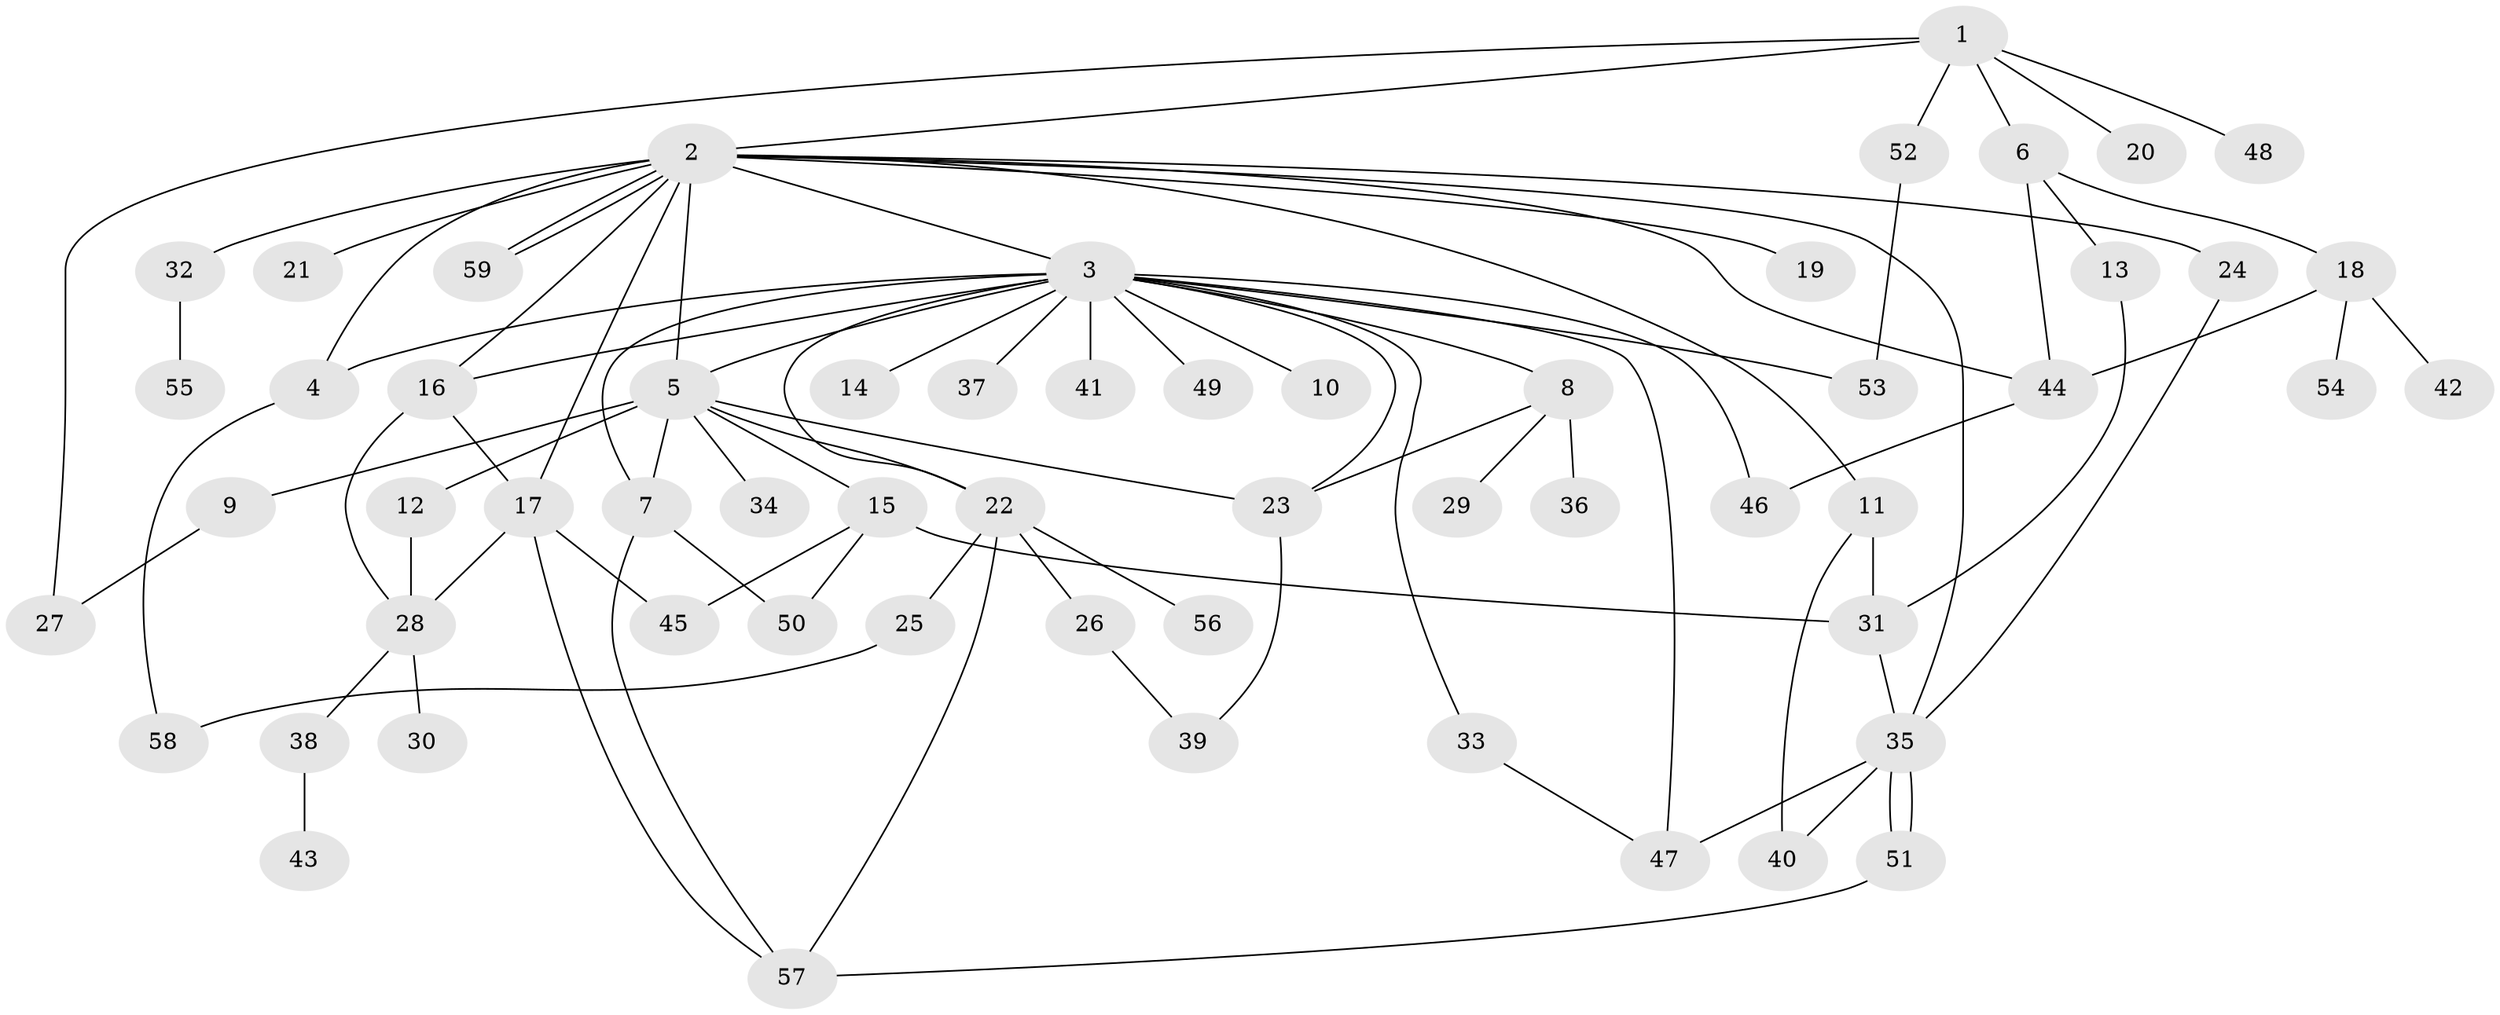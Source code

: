 // Generated by graph-tools (version 1.1) at 2025/11/02/27/25 16:11:11]
// undirected, 59 vertices, 89 edges
graph export_dot {
graph [start="1"]
  node [color=gray90,style=filled];
  1;
  2;
  3;
  4;
  5;
  6;
  7;
  8;
  9;
  10;
  11;
  12;
  13;
  14;
  15;
  16;
  17;
  18;
  19;
  20;
  21;
  22;
  23;
  24;
  25;
  26;
  27;
  28;
  29;
  30;
  31;
  32;
  33;
  34;
  35;
  36;
  37;
  38;
  39;
  40;
  41;
  42;
  43;
  44;
  45;
  46;
  47;
  48;
  49;
  50;
  51;
  52;
  53;
  54;
  55;
  56;
  57;
  58;
  59;
  1 -- 2;
  1 -- 6;
  1 -- 20;
  1 -- 27;
  1 -- 48;
  1 -- 52;
  2 -- 3;
  2 -- 4;
  2 -- 5;
  2 -- 11;
  2 -- 16;
  2 -- 17;
  2 -- 19;
  2 -- 21;
  2 -- 24;
  2 -- 32;
  2 -- 35;
  2 -- 44;
  2 -- 59;
  2 -- 59;
  3 -- 4;
  3 -- 5;
  3 -- 7;
  3 -- 8;
  3 -- 10;
  3 -- 14;
  3 -- 16;
  3 -- 22;
  3 -- 23;
  3 -- 33;
  3 -- 37;
  3 -- 41;
  3 -- 46;
  3 -- 47;
  3 -- 49;
  3 -- 53;
  4 -- 58;
  5 -- 7;
  5 -- 9;
  5 -- 12;
  5 -- 15;
  5 -- 22;
  5 -- 23;
  5 -- 34;
  6 -- 13;
  6 -- 18;
  6 -- 44;
  7 -- 50;
  7 -- 57;
  8 -- 23;
  8 -- 29;
  8 -- 36;
  9 -- 27;
  11 -- 31;
  11 -- 40;
  12 -- 28;
  13 -- 31;
  15 -- 31;
  15 -- 45;
  15 -- 50;
  16 -- 17;
  16 -- 28;
  17 -- 28;
  17 -- 45;
  17 -- 57;
  18 -- 42;
  18 -- 44;
  18 -- 54;
  22 -- 25;
  22 -- 26;
  22 -- 56;
  22 -- 57;
  23 -- 39;
  24 -- 35;
  25 -- 58;
  26 -- 39;
  28 -- 30;
  28 -- 38;
  31 -- 35;
  32 -- 55;
  33 -- 47;
  35 -- 40;
  35 -- 47;
  35 -- 51;
  35 -- 51;
  38 -- 43;
  44 -- 46;
  51 -- 57;
  52 -- 53;
}
